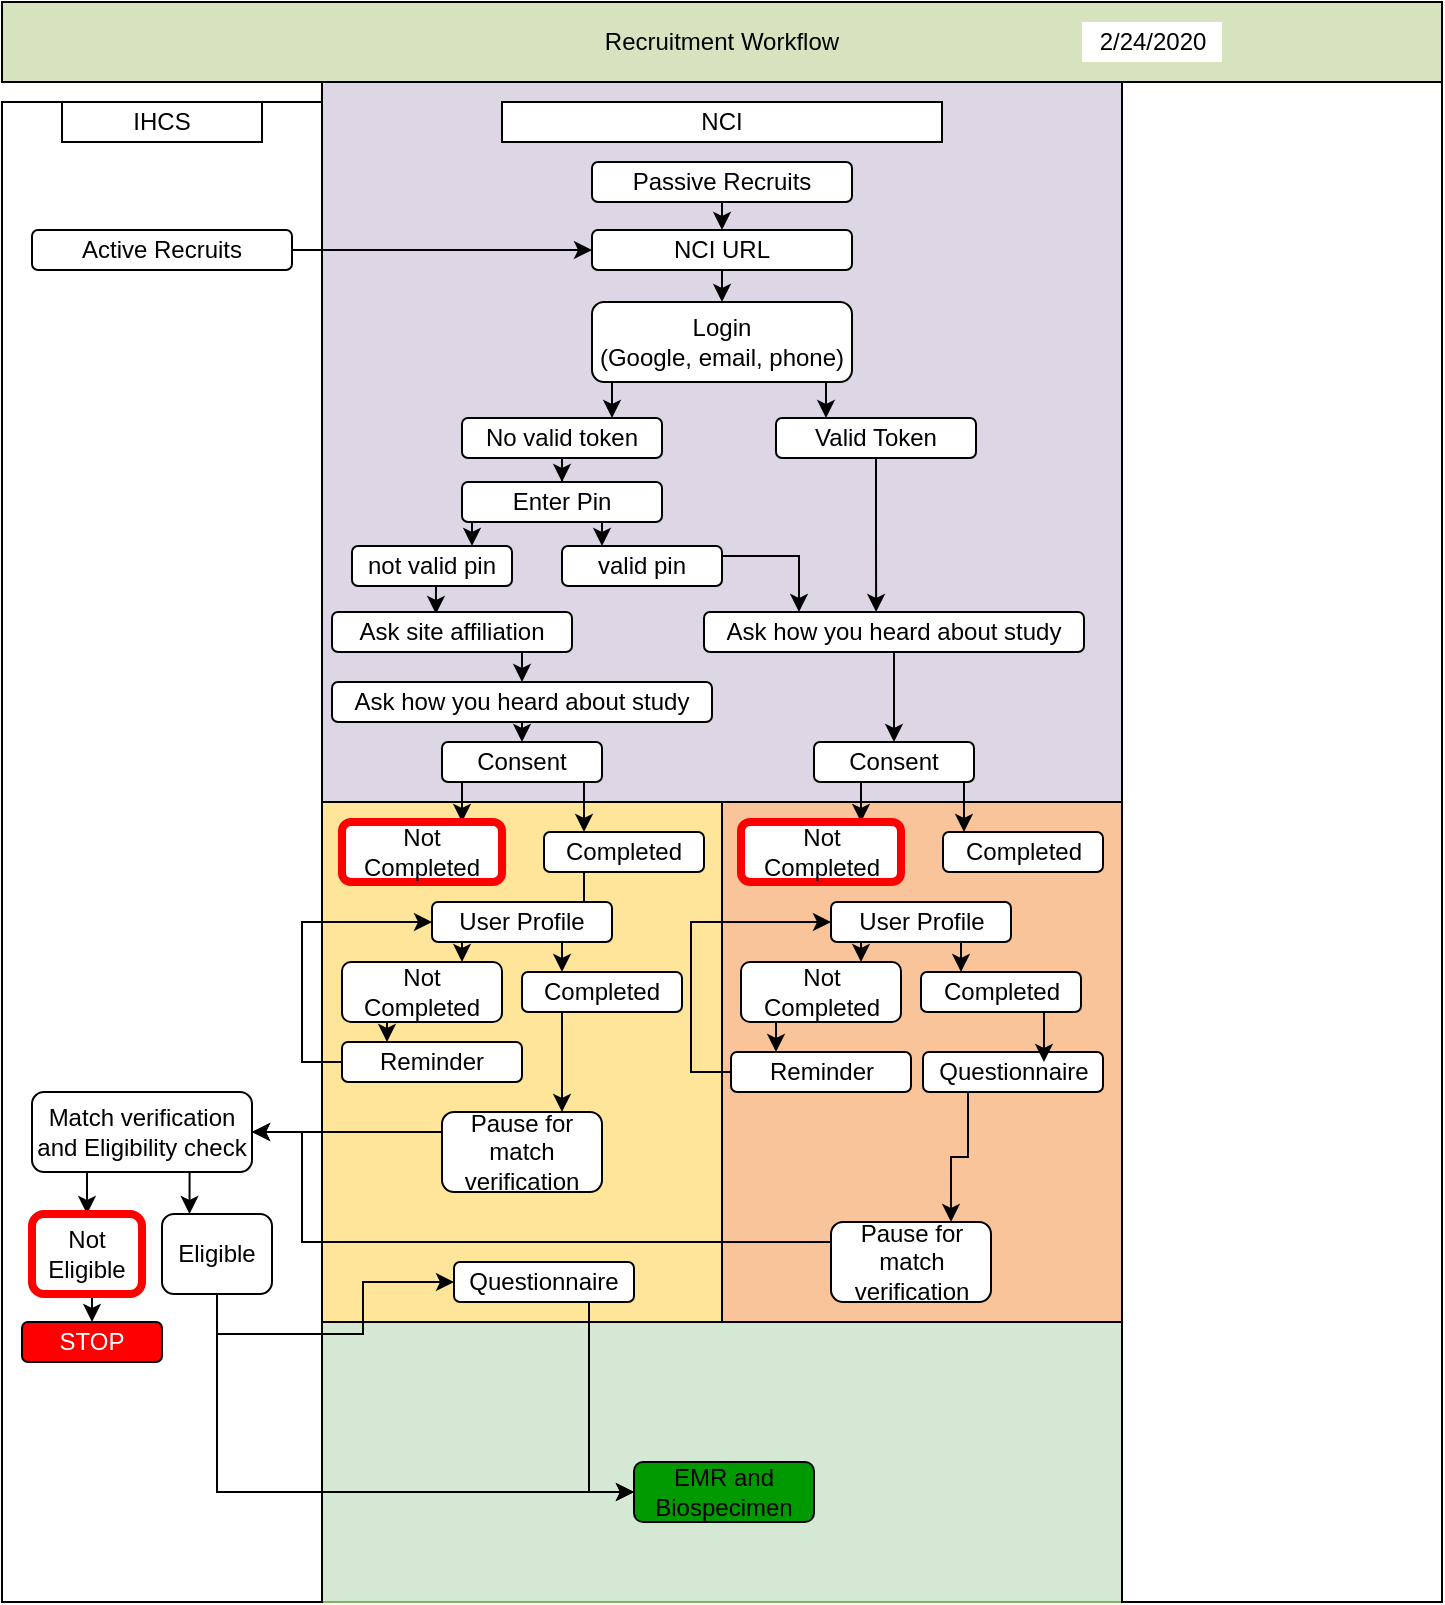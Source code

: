 <mxfile version="12.7.4" type="github"><diagram id="57316cbd-226c-f568-dcdd-62a703d502ff" name="Page-1"><mxGraphModel dx="746" dy="511" grid="1" gridSize="10" guides="1" tooltips="1" connect="1" arrows="1" fold="1" page="1" pageScale="1" pageWidth="4681" pageHeight="3300" background="#ffffff" math="0" shadow="0"><root><mxCell id="0"/><mxCell id="1" parent="0"/><mxCell id="UNaM7y8ZxAFiIm2T7ASE-355" value="" style="rounded=0;whiteSpace=wrap;html=1;fillColor=#d5e8d4;strokeColor=#82b366;" vertex="1" parent="1"><mxGeometry x="240" y="860" width="400" height="140" as="geometry"/></mxCell><mxCell id="UNaM7y8ZxAFiIm2T7ASE-285" value="Recruitment Workflow" style="rounded=0;whiteSpace=wrap;html=1;fillColor=#d7e3bf;" vertex="1" parent="1"><mxGeometry x="80" y="200" width="720" height="40" as="geometry"/></mxCell><mxCell id="UNaM7y8ZxAFiIm2T7ASE-286" value="2/24/2020" style="text;html=1;align=center;verticalAlign=middle;resizable=0;points=[];autosize=1;fillColor=#ffffff;" vertex="1" parent="1"><mxGeometry x="620" y="210" width="70" height="20" as="geometry"/></mxCell><mxCell id="UNaM7y8ZxAFiIm2T7ASE-287" value="" style="rounded=0;whiteSpace=wrap;html=1;fillColor=#ffffff;" vertex="1" parent="1"><mxGeometry x="80" y="250" width="160" height="750" as="geometry"/></mxCell><mxCell id="UNaM7y8ZxAFiIm2T7ASE-288" value="" style="rounded=0;whiteSpace=wrap;html=1;fillColor=#ffffff;" vertex="1" parent="1"><mxGeometry x="640" y="240" width="160" height="760" as="geometry"/></mxCell><mxCell id="UNaM7y8ZxAFiIm2T7ASE-289" value="" style="rounded=0;whiteSpace=wrap;html=1;fillColor=#ddd6e5;" vertex="1" parent="1"><mxGeometry x="240" y="240" width="400" height="360" as="geometry"/></mxCell><mxCell id="UNaM7y8ZxAFiIm2T7ASE-290" value="IHCS" style="rounded=0;whiteSpace=wrap;html=1;fillColor=#ffffff;" vertex="1" parent="1"><mxGeometry x="110" y="250" width="100" height="20" as="geometry"/></mxCell><mxCell id="UNaM7y8ZxAFiIm2T7ASE-291" value="NCI" style="rounded=0;whiteSpace=wrap;html=1;fillColor=#ffffff;" vertex="1" parent="1"><mxGeometry x="330" y="250" width="220" height="20" as="geometry"/></mxCell><mxCell id="UNaM7y8ZxAFiIm2T7ASE-301" style="edgeStyle=orthogonalEdgeStyle;rounded=0;orthogonalLoop=1;jettySize=auto;html=1;exitX=0.5;exitY=1;exitDx=0;exitDy=0;entryX=0.5;entryY=0;entryDx=0;entryDy=0;" edge="1" parent="1" source="UNaM7y8ZxAFiIm2T7ASE-292" target="UNaM7y8ZxAFiIm2T7ASE-295"><mxGeometry relative="1" as="geometry"/></mxCell><mxCell id="UNaM7y8ZxAFiIm2T7ASE-292" value="NCI URL" style="rounded=1;whiteSpace=wrap;html=1;fillColor=#ffffff;" vertex="1" parent="1"><mxGeometry x="375" y="314" width="130" height="20" as="geometry"/></mxCell><mxCell id="UNaM7y8ZxAFiIm2T7ASE-308" style="edgeStyle=orthogonalEdgeStyle;rounded=0;orthogonalLoop=1;jettySize=auto;html=1;exitX=0.75;exitY=1;exitDx=0;exitDy=0;entryX=0.25;entryY=0;entryDx=0;entryDy=0;" edge="1" parent="1" source="UNaM7y8ZxAFiIm2T7ASE-295" target="UNaM7y8ZxAFiIm2T7ASE-303"><mxGeometry relative="1" as="geometry"/></mxCell><mxCell id="UNaM7y8ZxAFiIm2T7ASE-309" style="edgeStyle=orthogonalEdgeStyle;rounded=0;orthogonalLoop=1;jettySize=auto;html=1;exitX=0.25;exitY=1;exitDx=0;exitDy=0;entryX=0.75;entryY=0;entryDx=0;entryDy=0;" edge="1" parent="1" source="UNaM7y8ZxAFiIm2T7ASE-295" target="UNaM7y8ZxAFiIm2T7ASE-302"><mxGeometry relative="1" as="geometry"/></mxCell><mxCell id="UNaM7y8ZxAFiIm2T7ASE-295" value="Login&lt;br&gt;(Google, email, phone)" style="rounded=1;whiteSpace=wrap;html=1;fillColor=#ffffff;" vertex="1" parent="1"><mxGeometry x="375" y="350" width="130" height="40" as="geometry"/></mxCell><mxCell id="UNaM7y8ZxAFiIm2T7ASE-298" style="edgeStyle=orthogonalEdgeStyle;rounded=0;orthogonalLoop=1;jettySize=auto;html=1;exitX=0.5;exitY=1;exitDx=0;exitDy=0;entryX=0.5;entryY=0;entryDx=0;entryDy=0;" edge="1" parent="1" source="UNaM7y8ZxAFiIm2T7ASE-297" target="UNaM7y8ZxAFiIm2T7ASE-292"><mxGeometry relative="1" as="geometry"/></mxCell><mxCell id="UNaM7y8ZxAFiIm2T7ASE-297" value="Passive Recruits" style="rounded=1;whiteSpace=wrap;html=1;fillColor=#ffffff;" vertex="1" parent="1"><mxGeometry x="375" y="280" width="130" height="20" as="geometry"/></mxCell><mxCell id="UNaM7y8ZxAFiIm2T7ASE-300" style="edgeStyle=orthogonalEdgeStyle;rounded=0;orthogonalLoop=1;jettySize=auto;html=1;" edge="1" parent="1" source="UNaM7y8ZxAFiIm2T7ASE-299" target="UNaM7y8ZxAFiIm2T7ASE-292"><mxGeometry relative="1" as="geometry"/></mxCell><mxCell id="UNaM7y8ZxAFiIm2T7ASE-299" value="Active Recruits" style="rounded=1;whiteSpace=wrap;html=1;fillColor=#ffffff;" vertex="1" parent="1"><mxGeometry x="95" y="314" width="130" height="20" as="geometry"/></mxCell><mxCell id="UNaM7y8ZxAFiIm2T7ASE-312" style="edgeStyle=orthogonalEdgeStyle;rounded=0;orthogonalLoop=1;jettySize=auto;html=1;exitX=0.5;exitY=1;exitDx=0;exitDy=0;" edge="1" parent="1" source="UNaM7y8ZxAFiIm2T7ASE-302" target="UNaM7y8ZxAFiIm2T7ASE-311"><mxGeometry relative="1" as="geometry"/></mxCell><mxCell id="UNaM7y8ZxAFiIm2T7ASE-302" value="No valid token" style="rounded=1;whiteSpace=wrap;html=1;fillColor=#ffffff;" vertex="1" parent="1"><mxGeometry x="310" y="408" width="100" height="20" as="geometry"/></mxCell><mxCell id="UNaM7y8ZxAFiIm2T7ASE-329" style="edgeStyle=orthogonalEdgeStyle;rounded=0;orthogonalLoop=1;jettySize=auto;html=1;exitX=0.5;exitY=1;exitDx=0;exitDy=0;entryX=0.453;entryY=0;entryDx=0;entryDy=0;entryPerimeter=0;" edge="1" parent="1" source="UNaM7y8ZxAFiIm2T7ASE-303" target="UNaM7y8ZxAFiIm2T7ASE-321"><mxGeometry relative="1" as="geometry"/></mxCell><mxCell id="UNaM7y8ZxAFiIm2T7ASE-303" value="Valid Token" style="rounded=1;whiteSpace=wrap;html=1;fillColor=#ffffff;" vertex="1" parent="1"><mxGeometry x="467" y="408" width="100" height="20" as="geometry"/></mxCell><mxCell id="UNaM7y8ZxAFiIm2T7ASE-316" style="edgeStyle=orthogonalEdgeStyle;rounded=0;orthogonalLoop=1;jettySize=auto;html=1;exitX=0.25;exitY=1;exitDx=0;exitDy=0;entryX=0.75;entryY=0;entryDx=0;entryDy=0;" edge="1" parent="1" source="UNaM7y8ZxAFiIm2T7ASE-311" target="UNaM7y8ZxAFiIm2T7ASE-313"><mxGeometry relative="1" as="geometry"/></mxCell><mxCell id="UNaM7y8ZxAFiIm2T7ASE-317" style="edgeStyle=orthogonalEdgeStyle;rounded=0;orthogonalLoop=1;jettySize=auto;html=1;exitX=0.75;exitY=1;exitDx=0;exitDy=0;entryX=0.25;entryY=0;entryDx=0;entryDy=0;" edge="1" parent="1" source="UNaM7y8ZxAFiIm2T7ASE-311" target="UNaM7y8ZxAFiIm2T7ASE-314"><mxGeometry relative="1" as="geometry"/></mxCell><mxCell id="UNaM7y8ZxAFiIm2T7ASE-311" value="Enter Pin" style="rounded=1;whiteSpace=wrap;html=1;fillColor=#ffffff;" vertex="1" parent="1"><mxGeometry x="310" y="440" width="100" height="20" as="geometry"/></mxCell><mxCell id="UNaM7y8ZxAFiIm2T7ASE-324" style="edgeStyle=orthogonalEdgeStyle;rounded=0;orthogonalLoop=1;jettySize=auto;html=1;exitX=0.5;exitY=1;exitDx=0;exitDy=0;entryX=0.433;entryY=0.05;entryDx=0;entryDy=0;entryPerimeter=0;" edge="1" parent="1" source="UNaM7y8ZxAFiIm2T7ASE-313" target="UNaM7y8ZxAFiIm2T7ASE-322"><mxGeometry relative="1" as="geometry"/></mxCell><mxCell id="UNaM7y8ZxAFiIm2T7ASE-313" value="not valid pin" style="rounded=1;whiteSpace=wrap;html=1;fillColor=#ffffff;" vertex="1" parent="1"><mxGeometry x="255" y="472" width="80" height="20" as="geometry"/></mxCell><mxCell id="UNaM7y8ZxAFiIm2T7ASE-326" style="edgeStyle=orthogonalEdgeStyle;rounded=0;orthogonalLoop=1;jettySize=auto;html=1;exitX=1;exitY=0.25;exitDx=0;exitDy=0;entryX=0.25;entryY=0;entryDx=0;entryDy=0;" edge="1" parent="1" source="UNaM7y8ZxAFiIm2T7ASE-314" target="UNaM7y8ZxAFiIm2T7ASE-321"><mxGeometry relative="1" as="geometry"><mxPoint x="520" y="500" as="targetPoint"/></mxGeometry></mxCell><mxCell id="UNaM7y8ZxAFiIm2T7ASE-314" value="valid pin" style="rounded=1;whiteSpace=wrap;html=1;fillColor=#ffffff;" vertex="1" parent="1"><mxGeometry x="360" y="472" width="80" height="20" as="geometry"/></mxCell><mxCell id="UNaM7y8ZxAFiIm2T7ASE-337" style="edgeStyle=orthogonalEdgeStyle;rounded=0;orthogonalLoop=1;jettySize=auto;html=1;exitX=0.5;exitY=1;exitDx=0;exitDy=0;" edge="1" parent="1" source="UNaM7y8ZxAFiIm2T7ASE-321" target="UNaM7y8ZxAFiIm2T7ASE-334"><mxGeometry relative="1" as="geometry"/></mxCell><mxCell id="UNaM7y8ZxAFiIm2T7ASE-321" value="&lt;span style=&quot;text-align: left ; white-space: nowrap&quot;&gt;Ask how you heard about study&lt;/span&gt;" style="rounded=1;whiteSpace=wrap;html=1;fillColor=#ffffff;" vertex="1" parent="1"><mxGeometry x="431" y="505" width="190" height="20" as="geometry"/></mxCell><mxCell id="UNaM7y8ZxAFiIm2T7ASE-325" style="edgeStyle=orthogonalEdgeStyle;rounded=0;orthogonalLoop=1;jettySize=auto;html=1;exitX=0.5;exitY=1;exitDx=0;exitDy=0;entryX=0.5;entryY=0;entryDx=0;entryDy=0;" edge="1" parent="1" source="UNaM7y8ZxAFiIm2T7ASE-322" target="UNaM7y8ZxAFiIm2T7ASE-323"><mxGeometry relative="1" as="geometry"/></mxCell><mxCell id="UNaM7y8ZxAFiIm2T7ASE-322" value="&lt;span style=&quot;text-align: left ; white-space: nowrap&quot;&gt;Ask site affiliation&lt;/span&gt;" style="rounded=1;whiteSpace=wrap;html=1;fillColor=#ffffff;" vertex="1" parent="1"><mxGeometry x="245" y="505" width="120" height="20" as="geometry"/></mxCell><mxCell id="UNaM7y8ZxAFiIm2T7ASE-336" style="edgeStyle=orthogonalEdgeStyle;rounded=0;orthogonalLoop=1;jettySize=auto;html=1;exitX=0.5;exitY=1;exitDx=0;exitDy=0;entryX=0.5;entryY=0;entryDx=0;entryDy=0;" edge="1" parent="1" source="UNaM7y8ZxAFiIm2T7ASE-323" target="UNaM7y8ZxAFiIm2T7ASE-333"><mxGeometry relative="1" as="geometry"/></mxCell><mxCell id="UNaM7y8ZxAFiIm2T7ASE-323" value="&lt;span style=&quot;text-align: left ; white-space: nowrap&quot;&gt;Ask how you heard about study&lt;/span&gt;" style="rounded=1;whiteSpace=wrap;html=1;fillColor=#ffffff;" vertex="1" parent="1"><mxGeometry x="245" y="540" width="190" height="20" as="geometry"/></mxCell><mxCell id="UNaM7y8ZxAFiIm2T7ASE-330" value="" style="rounded=0;whiteSpace=wrap;html=1;fillColor=#fee599;" vertex="1" parent="1"><mxGeometry x="240" y="600" width="200" height="260" as="geometry"/></mxCell><mxCell id="UNaM7y8ZxAFiIm2T7ASE-331" value="" style="rounded=0;whiteSpace=wrap;html=1;fillColor=#f9c499;" vertex="1" parent="1"><mxGeometry x="440" y="600" width="200" height="260" as="geometry"/></mxCell><mxCell id="UNaM7y8ZxAFiIm2T7ASE-343" style="edgeStyle=orthogonalEdgeStyle;rounded=0;orthogonalLoop=1;jettySize=auto;html=1;exitX=0.25;exitY=1;exitDx=0;exitDy=0;entryX=0.75;entryY=0;entryDx=0;entryDy=0;" edge="1" parent="1" source="UNaM7y8ZxAFiIm2T7ASE-333" target="UNaM7y8ZxAFiIm2T7ASE-339"><mxGeometry relative="1" as="geometry"/></mxCell><mxCell id="UNaM7y8ZxAFiIm2T7ASE-344" style="edgeStyle=orthogonalEdgeStyle;rounded=0;orthogonalLoop=1;jettySize=auto;html=1;exitX=0.75;exitY=1;exitDx=0;exitDy=0;entryX=0.25;entryY=0;entryDx=0;entryDy=0;" edge="1" parent="1" source="UNaM7y8ZxAFiIm2T7ASE-333" target="UNaM7y8ZxAFiIm2T7ASE-340"><mxGeometry relative="1" as="geometry"/></mxCell><mxCell id="UNaM7y8ZxAFiIm2T7ASE-333" value="Consent" style="rounded=1;whiteSpace=wrap;html=1;fillColor=#ffffff;" vertex="1" parent="1"><mxGeometry x="300" y="570" width="80" height="20" as="geometry"/></mxCell><mxCell id="UNaM7y8ZxAFiIm2T7ASE-345" style="edgeStyle=orthogonalEdgeStyle;rounded=0;orthogonalLoop=1;jettySize=auto;html=1;exitX=0.25;exitY=1;exitDx=0;exitDy=0;entryX=0.75;entryY=0;entryDx=0;entryDy=0;" edge="1" parent="1" source="UNaM7y8ZxAFiIm2T7ASE-334" target="UNaM7y8ZxAFiIm2T7ASE-341"><mxGeometry relative="1" as="geometry"/></mxCell><mxCell id="UNaM7y8ZxAFiIm2T7ASE-347" style="edgeStyle=orthogonalEdgeStyle;rounded=0;orthogonalLoop=1;jettySize=auto;html=1;exitX=0.75;exitY=1;exitDx=0;exitDy=0;entryX=0.131;entryY=0;entryDx=0;entryDy=0;entryPerimeter=0;" edge="1" parent="1" source="UNaM7y8ZxAFiIm2T7ASE-334" target="UNaM7y8ZxAFiIm2T7ASE-342"><mxGeometry relative="1" as="geometry"/></mxCell><mxCell id="UNaM7y8ZxAFiIm2T7ASE-334" value="Consent" style="rounded=1;whiteSpace=wrap;html=1;fillColor=#ffffff;" vertex="1" parent="1"><mxGeometry x="486" y="570" width="80" height="20" as="geometry"/></mxCell><mxCell id="UNaM7y8ZxAFiIm2T7ASE-339" value="Not&lt;br&gt;Completed" style="rounded=1;whiteSpace=wrap;html=1;fillColor=#ffffff;strokeColor=#FF0000;strokeWidth=4;" vertex="1" parent="1"><mxGeometry x="250" y="610" width="80" height="30" as="geometry"/></mxCell><mxCell id="UNaM7y8ZxAFiIm2T7ASE-371" style="edgeStyle=orthogonalEdgeStyle;rounded=0;orthogonalLoop=1;jettySize=auto;html=1;exitX=0.25;exitY=1;exitDx=0;exitDy=0;" edge="1" parent="1" source="UNaM7y8ZxAFiIm2T7ASE-340" target="UNaM7y8ZxAFiIm2T7ASE-370"><mxGeometry relative="1" as="geometry"/></mxCell><mxCell id="UNaM7y8ZxAFiIm2T7ASE-340" value="Completed" style="rounded=1;whiteSpace=wrap;html=1;fillColor=#ffffff;" vertex="1" parent="1"><mxGeometry x="351" y="615" width="80" height="20" as="geometry"/></mxCell><mxCell id="UNaM7y8ZxAFiIm2T7ASE-341" value="Not&lt;br&gt;Completed" style="rounded=1;whiteSpace=wrap;html=1;fillColor=#ffffff;strokeColor=#FF0000;strokeWidth=4;" vertex="1" parent="1"><mxGeometry x="449.5" y="610" width="80" height="30" as="geometry"/></mxCell><mxCell id="UNaM7y8ZxAFiIm2T7ASE-342" value="Completed" style="rounded=1;whiteSpace=wrap;html=1;fillColor=#ffffff;" vertex="1" parent="1"><mxGeometry x="550.5" y="615" width="80" height="20" as="geometry"/></mxCell><mxCell id="UNaM7y8ZxAFiIm2T7ASE-391" style="edgeStyle=orthogonalEdgeStyle;rounded=0;orthogonalLoop=1;jettySize=auto;html=1;exitX=0.25;exitY=1;exitDx=0;exitDy=0;entryX=0.75;entryY=0;entryDx=0;entryDy=0;" edge="1" parent="1" source="UNaM7y8ZxAFiIm2T7ASE-348" target="UNaM7y8ZxAFiIm2T7ASE-352"><mxGeometry relative="1" as="geometry"/></mxCell><mxCell id="UNaM7y8ZxAFiIm2T7ASE-348" value="Questionnaire" style="rounded=1;whiteSpace=wrap;html=1;fillColor=#ffffff;" vertex="1" parent="1"><mxGeometry x="540.5" y="725" width="90" height="20" as="geometry"/></mxCell><mxCell id="UNaM7y8ZxAFiIm2T7ASE-361" style="edgeStyle=orthogonalEdgeStyle;rounded=0;orthogonalLoop=1;jettySize=auto;html=1;exitX=0;exitY=0.25;exitDx=0;exitDy=0;entryX=1;entryY=0.5;entryDx=0;entryDy=0;" edge="1" parent="1" source="UNaM7y8ZxAFiIm2T7ASE-349" target="UNaM7y8ZxAFiIm2T7ASE-357"><mxGeometry relative="1" as="geometry"><Array as="points"/></mxGeometry></mxCell><mxCell id="UNaM7y8ZxAFiIm2T7ASE-349" value="Pause for match verification" style="rounded=1;whiteSpace=wrap;html=1;fillColor=#ffffff;" vertex="1" parent="1"><mxGeometry x="300" y="755" width="80" height="40" as="geometry"/></mxCell><mxCell id="UNaM7y8ZxAFiIm2T7ASE-362" style="edgeStyle=orthogonalEdgeStyle;rounded=0;orthogonalLoop=1;jettySize=auto;html=1;exitX=0;exitY=0.5;exitDx=0;exitDy=0;entryX=1;entryY=0.5;entryDx=0;entryDy=0;" edge="1" parent="1" source="UNaM7y8ZxAFiIm2T7ASE-352" target="UNaM7y8ZxAFiIm2T7ASE-357"><mxGeometry relative="1" as="geometry"><Array as="points"><mxPoint x="495" y="820"/><mxPoint x="230" y="820"/><mxPoint x="230" y="765"/></Array></mxGeometry></mxCell><mxCell id="UNaM7y8ZxAFiIm2T7ASE-352" value="Pause for match verification" style="rounded=1;whiteSpace=wrap;html=1;fillColor=#ffffff;" vertex="1" parent="1"><mxGeometry x="494.5" y="810" width="80" height="40" as="geometry"/></mxCell><mxCell id="UNaM7y8ZxAFiIm2T7ASE-369" style="edgeStyle=orthogonalEdgeStyle;rounded=0;orthogonalLoop=1;jettySize=auto;html=1;exitX=0.75;exitY=1;exitDx=0;exitDy=0;entryX=0;entryY=0.5;entryDx=0;entryDy=0;" edge="1" parent="1" source="UNaM7y8ZxAFiIm2T7ASE-353" target="UNaM7y8ZxAFiIm2T7ASE-356"><mxGeometry relative="1" as="geometry"/></mxCell><mxCell id="UNaM7y8ZxAFiIm2T7ASE-353" value="Questionnaire" style="rounded=1;whiteSpace=wrap;html=1;fillColor=#ffffff;" vertex="1" parent="1"><mxGeometry x="306" y="830" width="90" height="20" as="geometry"/></mxCell><mxCell id="UNaM7y8ZxAFiIm2T7ASE-356" value="EMR and Biospecimen" style="rounded=1;whiteSpace=wrap;html=1;fillColor=#009900;" vertex="1" parent="1"><mxGeometry x="396" y="930" width="90" height="30" as="geometry"/></mxCell><mxCell id="UNaM7y8ZxAFiIm2T7ASE-363" style="edgeStyle=orthogonalEdgeStyle;rounded=0;orthogonalLoop=1;jettySize=auto;html=1;exitX=0.25;exitY=1;exitDx=0;exitDy=0;entryX=0.5;entryY=0;entryDx=0;entryDy=0;" edge="1" parent="1" source="UNaM7y8ZxAFiIm2T7ASE-357" target="UNaM7y8ZxAFiIm2T7ASE-358"><mxGeometry relative="1" as="geometry"/></mxCell><mxCell id="UNaM7y8ZxAFiIm2T7ASE-364" style="edgeStyle=orthogonalEdgeStyle;rounded=0;orthogonalLoop=1;jettySize=auto;html=1;exitX=0.75;exitY=1;exitDx=0;exitDy=0;entryX=0.25;entryY=0;entryDx=0;entryDy=0;" edge="1" parent="1" source="UNaM7y8ZxAFiIm2T7ASE-357" target="UNaM7y8ZxAFiIm2T7ASE-359"><mxGeometry relative="1" as="geometry"/></mxCell><mxCell id="UNaM7y8ZxAFiIm2T7ASE-357" value="Match verification and Eligibility check" style="rounded=1;whiteSpace=wrap;html=1;fillColor=#ffffff;" vertex="1" parent="1"><mxGeometry x="95" y="745" width="110" height="40" as="geometry"/></mxCell><mxCell id="UNaM7y8ZxAFiIm2T7ASE-399" style="edgeStyle=orthogonalEdgeStyle;rounded=0;orthogonalLoop=1;jettySize=auto;html=1;exitX=0.5;exitY=1;exitDx=0;exitDy=0;entryX=0.5;entryY=0;entryDx=0;entryDy=0;" edge="1" parent="1" source="UNaM7y8ZxAFiIm2T7ASE-358" target="UNaM7y8ZxAFiIm2T7ASE-398"><mxGeometry relative="1" as="geometry"/></mxCell><mxCell id="UNaM7y8ZxAFiIm2T7ASE-358" value="Not Eligible" style="rounded=1;whiteSpace=wrap;html=1;fillColor=#ffffff;strokeColor=#FF0000;strokeWidth=4;" vertex="1" parent="1"><mxGeometry x="95" y="806" width="55" height="40" as="geometry"/></mxCell><mxCell id="UNaM7y8ZxAFiIm2T7ASE-365" style="edgeStyle=orthogonalEdgeStyle;rounded=0;orthogonalLoop=1;jettySize=auto;html=1;exitX=0.5;exitY=1;exitDx=0;exitDy=0;entryX=0;entryY=0.5;entryDx=0;entryDy=0;" edge="1" parent="1" source="UNaM7y8ZxAFiIm2T7ASE-359" target="UNaM7y8ZxAFiIm2T7ASE-353"><mxGeometry relative="1" as="geometry"/></mxCell><mxCell id="UNaM7y8ZxAFiIm2T7ASE-366" style="edgeStyle=orthogonalEdgeStyle;rounded=0;orthogonalLoop=1;jettySize=auto;html=1;exitX=0.5;exitY=1;exitDx=0;exitDy=0;entryX=0;entryY=0.5;entryDx=0;entryDy=0;" edge="1" parent="1" source="UNaM7y8ZxAFiIm2T7ASE-359" target="UNaM7y8ZxAFiIm2T7ASE-356"><mxGeometry relative="1" as="geometry"><Array as="points"><mxPoint x="188" y="945"/></Array></mxGeometry></mxCell><mxCell id="UNaM7y8ZxAFiIm2T7ASE-359" value="Eligible" style="rounded=1;whiteSpace=wrap;html=1;fillColor=#ffffff;" vertex="1" parent="1"><mxGeometry x="160" y="806" width="55" height="40" as="geometry"/></mxCell><mxCell id="UNaM7y8ZxAFiIm2T7ASE-376" style="edgeStyle=orthogonalEdgeStyle;rounded=0;orthogonalLoop=1;jettySize=auto;html=1;exitX=0.75;exitY=1;exitDx=0;exitDy=0;entryX=0.25;entryY=0;entryDx=0;entryDy=0;" edge="1" parent="1" source="UNaM7y8ZxAFiIm2T7ASE-370" target="UNaM7y8ZxAFiIm2T7ASE-373"><mxGeometry relative="1" as="geometry"/></mxCell><mxCell id="UNaM7y8ZxAFiIm2T7ASE-377" style="edgeStyle=orthogonalEdgeStyle;rounded=0;orthogonalLoop=1;jettySize=auto;html=1;exitX=0.25;exitY=1;exitDx=0;exitDy=0;entryX=0.75;entryY=0;entryDx=0;entryDy=0;" edge="1" parent="1" source="UNaM7y8ZxAFiIm2T7ASE-370" target="UNaM7y8ZxAFiIm2T7ASE-375"><mxGeometry relative="1" as="geometry"/></mxCell><mxCell id="UNaM7y8ZxAFiIm2T7ASE-370" value="User Profile" style="rounded=1;whiteSpace=wrap;html=1;fillColor=#ffffff;" vertex="1" parent="1"><mxGeometry x="295" y="650" width="90" height="20" as="geometry"/></mxCell><mxCell id="UNaM7y8ZxAFiIm2T7ASE-387" style="edgeStyle=orthogonalEdgeStyle;rounded=0;orthogonalLoop=1;jettySize=auto;html=1;exitX=0.25;exitY=1;exitDx=0;exitDy=0;entryX=0.75;entryY=0;entryDx=0;entryDy=0;" edge="1" parent="1" source="UNaM7y8ZxAFiIm2T7ASE-373" target="UNaM7y8ZxAFiIm2T7ASE-349"><mxGeometry relative="1" as="geometry"/></mxCell><mxCell id="UNaM7y8ZxAFiIm2T7ASE-373" value="Completed" style="rounded=1;whiteSpace=wrap;html=1;fillColor=#ffffff;" vertex="1" parent="1"><mxGeometry x="340" y="685" width="80" height="20" as="geometry"/></mxCell><mxCell id="UNaM7y8ZxAFiIm2T7ASE-395" style="edgeStyle=orthogonalEdgeStyle;rounded=0;orthogonalLoop=1;jettySize=auto;html=1;exitX=0.25;exitY=1;exitDx=0;exitDy=0;entryX=0.25;entryY=0;entryDx=0;entryDy=0;" edge="1" parent="1" source="UNaM7y8ZxAFiIm2T7ASE-375" target="UNaM7y8ZxAFiIm2T7ASE-394"><mxGeometry relative="1" as="geometry"/></mxCell><mxCell id="UNaM7y8ZxAFiIm2T7ASE-396" style="edgeStyle=orthogonalEdgeStyle;rounded=0;orthogonalLoop=1;jettySize=auto;html=1;exitX=0;exitY=0.5;exitDx=0;exitDy=0;entryX=0;entryY=0.5;entryDx=0;entryDy=0;" edge="1" parent="1" source="UNaM7y8ZxAFiIm2T7ASE-394" target="UNaM7y8ZxAFiIm2T7ASE-370"><mxGeometry relative="1" as="geometry"><Array as="points"><mxPoint x="230" y="730"/><mxPoint x="230" y="660"/></Array></mxGeometry></mxCell><mxCell id="UNaM7y8ZxAFiIm2T7ASE-375" value="Not&lt;br&gt;Completed" style="rounded=1;whiteSpace=wrap;html=1;fillColor=#ffffff;strokeColor=#000000;strokeWidth=1;" vertex="1" parent="1"><mxGeometry x="250" y="680" width="80" height="30" as="geometry"/></mxCell><mxCell id="UNaM7y8ZxAFiIm2T7ASE-381" style="edgeStyle=orthogonalEdgeStyle;rounded=0;orthogonalLoop=1;jettySize=auto;html=1;exitX=0.75;exitY=1;exitDx=0;exitDy=0;entryX=0.25;entryY=0;entryDx=0;entryDy=0;" edge="1" parent="1" source="UNaM7y8ZxAFiIm2T7ASE-378" target="UNaM7y8ZxAFiIm2T7ASE-379"><mxGeometry relative="1" as="geometry"/></mxCell><mxCell id="UNaM7y8ZxAFiIm2T7ASE-386" style="edgeStyle=orthogonalEdgeStyle;rounded=0;orthogonalLoop=1;jettySize=auto;html=1;exitX=0.25;exitY=1;exitDx=0;exitDy=0;entryX=0.75;entryY=0;entryDx=0;entryDy=0;" edge="1" parent="1" source="UNaM7y8ZxAFiIm2T7ASE-378" target="UNaM7y8ZxAFiIm2T7ASE-380"><mxGeometry relative="1" as="geometry"/></mxCell><mxCell id="UNaM7y8ZxAFiIm2T7ASE-378" value="User Profile" style="rounded=1;whiteSpace=wrap;html=1;fillColor=#ffffff;" vertex="1" parent="1"><mxGeometry x="494.5" y="650" width="90" height="20" as="geometry"/></mxCell><mxCell id="UNaM7y8ZxAFiIm2T7ASE-390" style="edgeStyle=orthogonalEdgeStyle;rounded=0;orthogonalLoop=1;jettySize=auto;html=1;exitX=0.75;exitY=1;exitDx=0;exitDy=0;entryX=0.672;entryY=0.25;entryDx=0;entryDy=0;entryPerimeter=0;" edge="1" parent="1" source="UNaM7y8ZxAFiIm2T7ASE-379" target="UNaM7y8ZxAFiIm2T7ASE-348"><mxGeometry relative="1" as="geometry"/></mxCell><mxCell id="UNaM7y8ZxAFiIm2T7ASE-379" value="Completed" style="rounded=1;whiteSpace=wrap;html=1;fillColor=#ffffff;" vertex="1" parent="1"><mxGeometry x="539.5" y="685" width="80" height="20" as="geometry"/></mxCell><mxCell id="UNaM7y8ZxAFiIm2T7ASE-393" style="edgeStyle=orthogonalEdgeStyle;rounded=0;orthogonalLoop=1;jettySize=auto;html=1;exitX=0.25;exitY=1;exitDx=0;exitDy=0;entryX=0.25;entryY=0;entryDx=0;entryDy=0;" edge="1" parent="1" source="UNaM7y8ZxAFiIm2T7ASE-380" target="UNaM7y8ZxAFiIm2T7ASE-392"><mxGeometry relative="1" as="geometry"/></mxCell><mxCell id="UNaM7y8ZxAFiIm2T7ASE-380" value="Not&lt;br&gt;Completed" style="rounded=1;whiteSpace=wrap;html=1;fillColor=#ffffff;strokeColor=#000000;strokeWidth=1;" vertex="1" parent="1"><mxGeometry x="449.5" y="680" width="80" height="30" as="geometry"/></mxCell><mxCell id="UNaM7y8ZxAFiIm2T7ASE-397" style="edgeStyle=orthogonalEdgeStyle;rounded=0;orthogonalLoop=1;jettySize=auto;html=1;exitX=0;exitY=0.5;exitDx=0;exitDy=0;entryX=0;entryY=0.5;entryDx=0;entryDy=0;" edge="1" parent="1" source="UNaM7y8ZxAFiIm2T7ASE-392" target="UNaM7y8ZxAFiIm2T7ASE-378"><mxGeometry relative="1" as="geometry"/></mxCell><mxCell id="UNaM7y8ZxAFiIm2T7ASE-392" value="Reminder" style="rounded=1;whiteSpace=wrap;html=1;fillColor=#ffffff;" vertex="1" parent="1"><mxGeometry x="444.5" y="725" width="90" height="20" as="geometry"/></mxCell><mxCell id="UNaM7y8ZxAFiIm2T7ASE-394" value="Reminder" style="rounded=1;whiteSpace=wrap;html=1;fillColor=#ffffff;" vertex="1" parent="1"><mxGeometry x="250" y="720" width="90" height="20" as="geometry"/></mxCell><mxCell id="UNaM7y8ZxAFiIm2T7ASE-398" value="STOP" style="rounded=1;whiteSpace=wrap;html=1;fillColor=#FF0000;labelBackgroundColor=none;fontColor=#FFFFFF;" vertex="1" parent="1"><mxGeometry x="90" y="860" width="70" height="20" as="geometry"/></mxCell></root></mxGraphModel></diagram></mxfile>